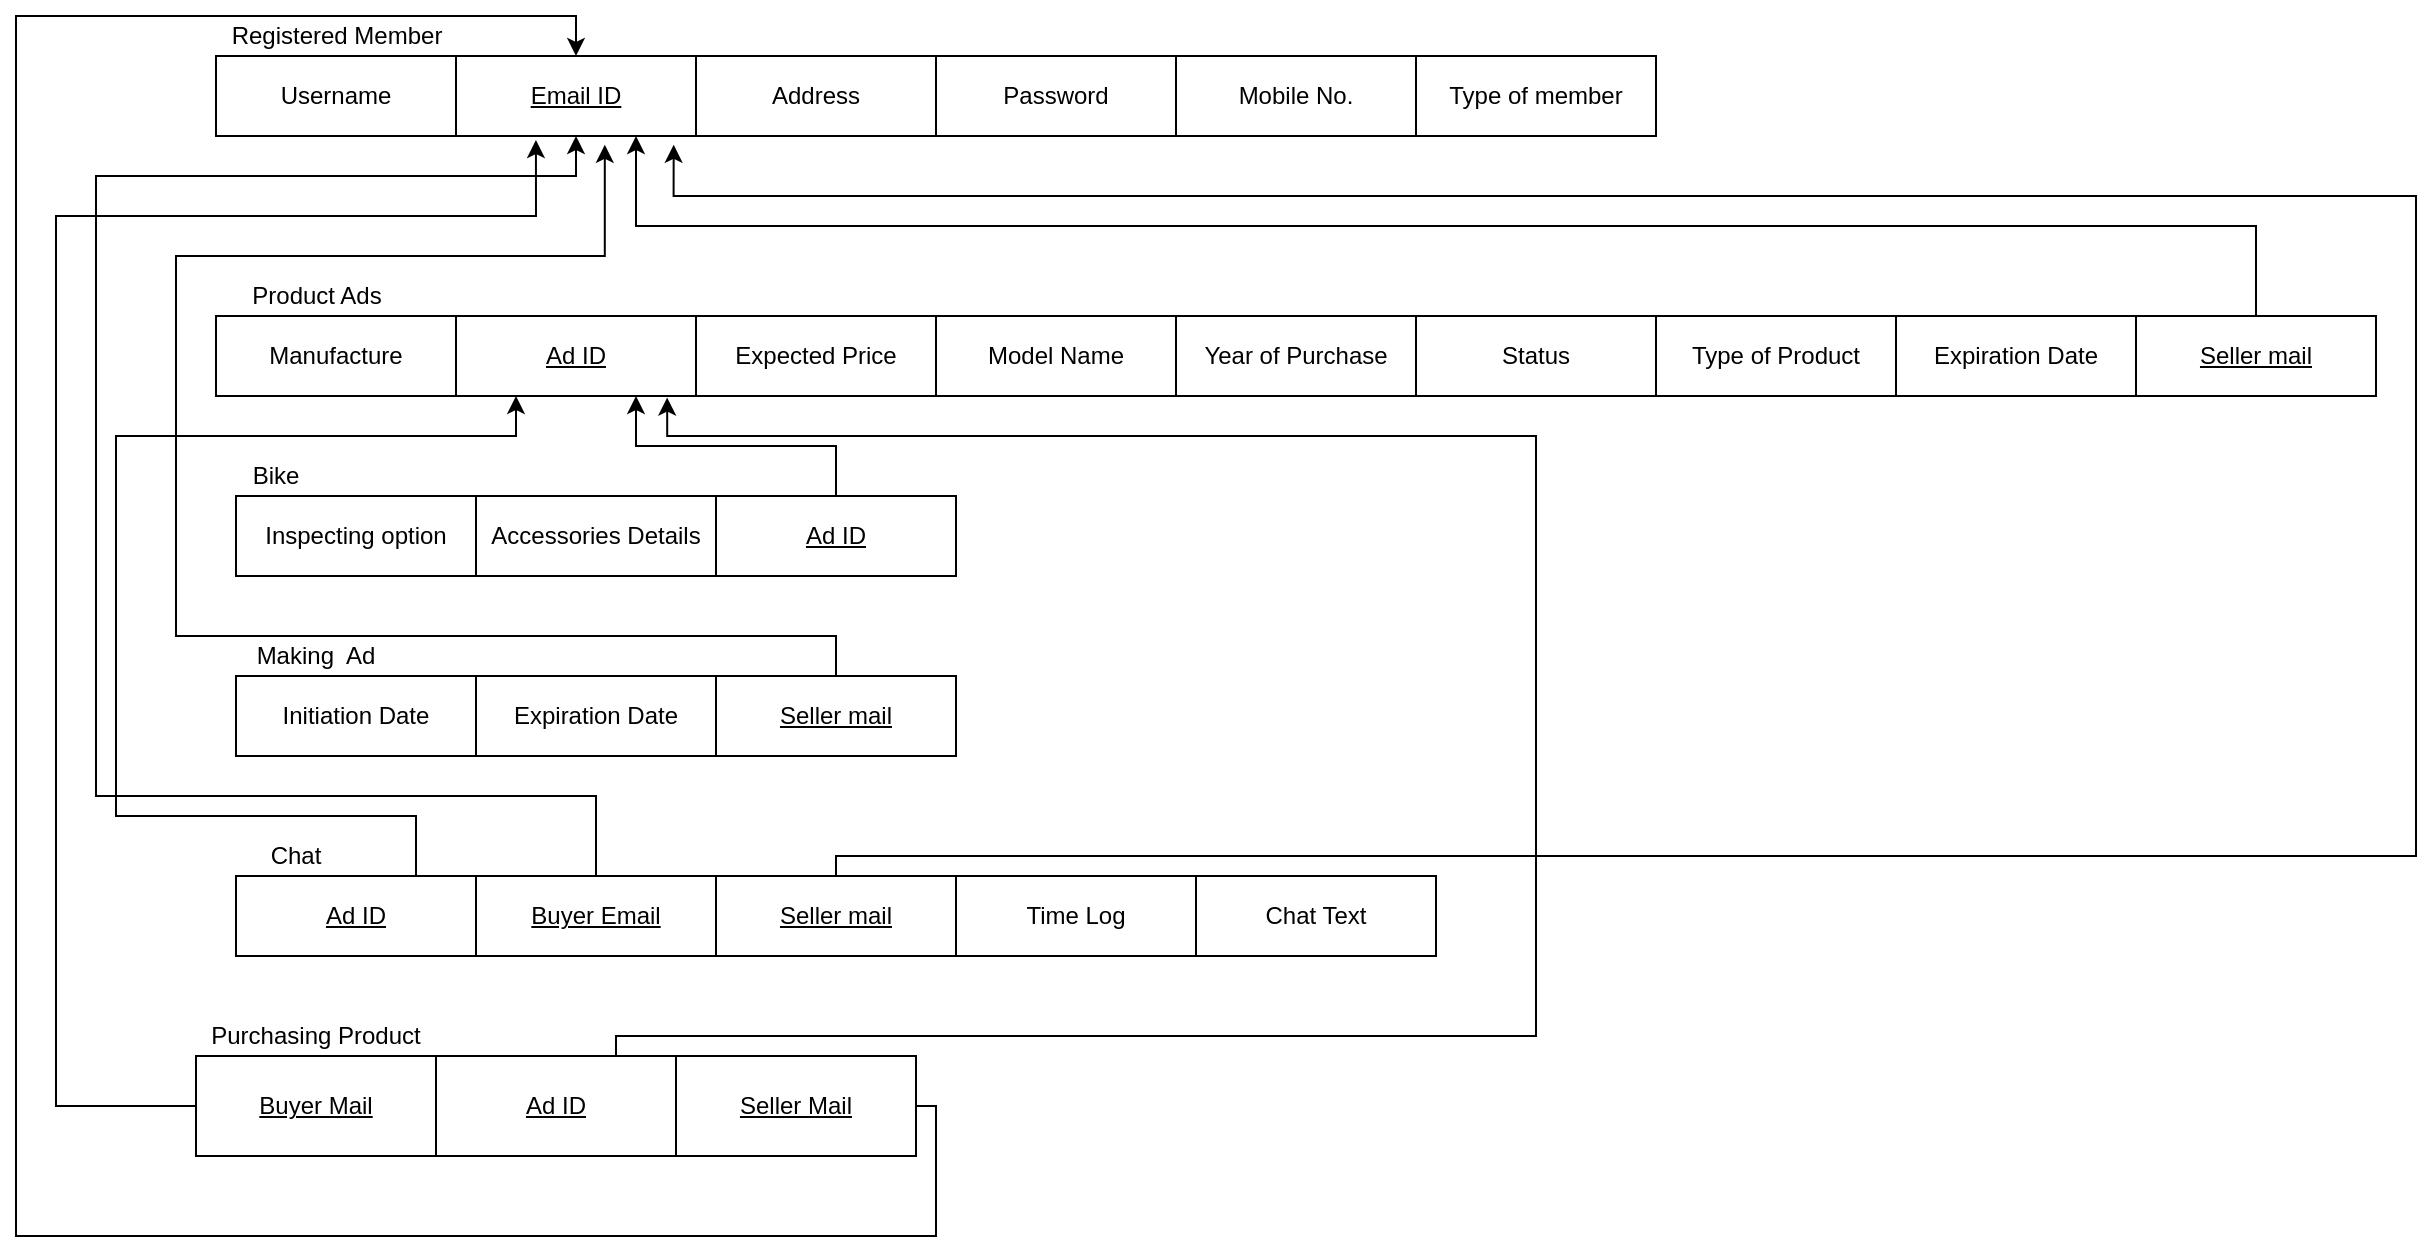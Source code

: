 <mxfile version="13.7.9" type="github">
  <diagram id="R2lEEEUBdFMjLlhIrx00" name="Page-1">
    <mxGraphModel dx="1240" dy="697" grid="1" gridSize="10" guides="1" tooltips="1" connect="1" arrows="1" fold="1" page="1" pageScale="1" pageWidth="850" pageHeight="1100" math="0" shadow="0" extFonts="Permanent Marker^https://fonts.googleapis.com/css?family=Permanent+Marker">
      <root>
        <mxCell id="0" />
        <mxCell id="1" parent="0" />
        <mxCell id="VTgU6rWMDkE47YNrMJMj-1" value="Username" style="rounded=0;whiteSpace=wrap;html=1;" parent="1" vertex="1">
          <mxGeometry x="110" y="160" width="120" height="40" as="geometry" />
        </mxCell>
        <mxCell id="VTgU6rWMDkE47YNrMJMj-2" value="&lt;u&gt;Email ID&lt;/u&gt;" style="rounded=0;whiteSpace=wrap;html=1;" parent="1" vertex="1">
          <mxGeometry x="230" y="160" width="120" height="40" as="geometry" />
        </mxCell>
        <mxCell id="VTgU6rWMDkE47YNrMJMj-3" value="Address" style="rounded=0;whiteSpace=wrap;html=1;" parent="1" vertex="1">
          <mxGeometry x="350" y="160" width="120" height="40" as="geometry" />
        </mxCell>
        <mxCell id="VTgU6rWMDkE47YNrMJMj-4" value="Password" style="rounded=0;whiteSpace=wrap;html=1;" parent="1" vertex="1">
          <mxGeometry x="470" y="160" width="120" height="40" as="geometry" />
        </mxCell>
        <mxCell id="VTgU6rWMDkE47YNrMJMj-5" value="Mobile No." style="rounded=0;whiteSpace=wrap;html=1;" parent="1" vertex="1">
          <mxGeometry x="590" y="160" width="120" height="40" as="geometry" />
        </mxCell>
        <mxCell id="VTgU6rWMDkE47YNrMJMj-6" value="Type of member" style="rounded=0;whiteSpace=wrap;html=1;" parent="1" vertex="1">
          <mxGeometry x="710" y="160" width="120" height="40" as="geometry" />
        </mxCell>
        <mxCell id="VTgU6rWMDkE47YNrMJMj-7" value="Registered Member" style="text;html=1;align=center;verticalAlign=middle;resizable=0;points=[];autosize=1;" parent="1" vertex="1">
          <mxGeometry x="110" y="140" width="120" height="20" as="geometry" />
        </mxCell>
        <mxCell id="VTgU6rWMDkE47YNrMJMj-9" value="Manufacture" style="rounded=0;whiteSpace=wrap;html=1;" parent="1" vertex="1">
          <mxGeometry x="110" y="290" width="120" height="40" as="geometry" />
        </mxCell>
        <mxCell id="VTgU6rWMDkE47YNrMJMj-10" value="&lt;u&gt;Ad ID&lt;/u&gt;" style="rounded=0;whiteSpace=wrap;html=1;" parent="1" vertex="1">
          <mxGeometry x="230" y="290" width="120" height="40" as="geometry" />
        </mxCell>
        <mxCell id="VTgU6rWMDkE47YNrMJMj-11" value="Expected Price" style="rounded=0;whiteSpace=wrap;html=1;" parent="1" vertex="1">
          <mxGeometry x="350" y="290" width="120" height="40" as="geometry" />
        </mxCell>
        <mxCell id="VTgU6rWMDkE47YNrMJMj-12" value="Model Name" style="rounded=0;whiteSpace=wrap;html=1;" parent="1" vertex="1">
          <mxGeometry x="470" y="290" width="120" height="40" as="geometry" />
        </mxCell>
        <mxCell id="VTgU6rWMDkE47YNrMJMj-13" value="Year of Purchase" style="rounded=0;whiteSpace=wrap;html=1;" parent="1" vertex="1">
          <mxGeometry x="590" y="290" width="120" height="40" as="geometry" />
        </mxCell>
        <mxCell id="VTgU6rWMDkE47YNrMJMj-14" value="Status" style="rounded=0;whiteSpace=wrap;html=1;" parent="1" vertex="1">
          <mxGeometry x="710" y="290" width="120" height="40" as="geometry" />
        </mxCell>
        <mxCell id="VTgU6rWMDkE47YNrMJMj-15" value="Product Ads" style="text;html=1;align=center;verticalAlign=middle;resizable=0;points=[];autosize=1;" parent="1" vertex="1">
          <mxGeometry x="120" y="270" width="80" height="20" as="geometry" />
        </mxCell>
        <mxCell id="VTgU6rWMDkE47YNrMJMj-16" value="Type of Product" style="rounded=0;whiteSpace=wrap;html=1;" parent="1" vertex="1">
          <mxGeometry x="830" y="290" width="120" height="40" as="geometry" />
        </mxCell>
        <mxCell id="VTgU6rWMDkE47YNrMJMj-18" value="Inspecting option" style="rounded=0;whiteSpace=wrap;html=1;" parent="1" vertex="1">
          <mxGeometry x="120" y="380" width="120" height="40" as="geometry" />
        </mxCell>
        <mxCell id="VTgU6rWMDkE47YNrMJMj-19" value="Accessories Details" style="rounded=0;whiteSpace=wrap;html=1;" parent="1" vertex="1">
          <mxGeometry x="240" y="380" width="120" height="40" as="geometry" />
        </mxCell>
        <mxCell id="VTgU6rWMDkE47YNrMJMj-20" value="Bike" style="text;html=1;strokeColor=none;fillColor=none;align=center;verticalAlign=middle;whiteSpace=wrap;rounded=0;" parent="1" vertex="1">
          <mxGeometry x="120" y="360" width="40" height="20" as="geometry" />
        </mxCell>
        <mxCell id="Xb1ADGNEyXCBVWdmreie-4" style="edgeStyle=orthogonalEdgeStyle;rounded=0;orthogonalLoop=1;jettySize=auto;html=1;exitX=0.5;exitY=0;exitDx=0;exitDy=0;entryX=0.75;entryY=1;entryDx=0;entryDy=0;" parent="1" source="VTgU6rWMDkE47YNrMJMj-21" target="VTgU6rWMDkE47YNrMJMj-10" edge="1">
          <mxGeometry relative="1" as="geometry" />
        </mxCell>
        <mxCell id="VTgU6rWMDkE47YNrMJMj-21" value="&lt;u&gt;Ad ID&lt;/u&gt;" style="rounded=0;whiteSpace=wrap;html=1;" parent="1" vertex="1">
          <mxGeometry x="360" y="380" width="120" height="40" as="geometry" />
        </mxCell>
        <mxCell id="VTgU6rWMDkE47YNrMJMj-22" value="Initiation Date" style="rounded=0;whiteSpace=wrap;html=1;" parent="1" vertex="1">
          <mxGeometry x="120" y="470" width="120" height="40" as="geometry" />
        </mxCell>
        <mxCell id="VTgU6rWMDkE47YNrMJMj-23" value="Expiration Date" style="rounded=0;whiteSpace=wrap;html=1;" parent="1" vertex="1">
          <mxGeometry x="950" y="290" width="120" height="40" as="geometry" />
        </mxCell>
        <mxCell id="VTgU6rWMDkE47YNrMJMj-24" value="Expiration Date" style="rounded=0;whiteSpace=wrap;html=1;" parent="1" vertex="1">
          <mxGeometry x="240" y="470" width="120" height="40" as="geometry" />
        </mxCell>
        <mxCell id="VTgU6rWMDkE47YNrMJMj-25" value="Making&amp;nbsp; Ad" style="text;html=1;strokeColor=none;fillColor=none;align=center;verticalAlign=middle;whiteSpace=wrap;rounded=0;" parent="1" vertex="1">
          <mxGeometry x="125" y="450" width="70" height="20" as="geometry" />
        </mxCell>
        <mxCell id="VTgU6rWMDkE47YNrMJMj-26" value="Chat Text" style="rounded=0;whiteSpace=wrap;html=1;" parent="1" vertex="1">
          <mxGeometry x="600" y="570" width="120" height="40" as="geometry" />
        </mxCell>
        <mxCell id="Xb1ADGNEyXCBVWdmreie-3" style="edgeStyle=orthogonalEdgeStyle;rounded=0;orthogonalLoop=1;jettySize=auto;html=1;exitX=0.75;exitY=0;exitDx=0;exitDy=0;entryX=0.25;entryY=1;entryDx=0;entryDy=0;" parent="1" source="VTgU6rWMDkE47YNrMJMj-27" target="VTgU6rWMDkE47YNrMJMj-10" edge="1">
          <mxGeometry relative="1" as="geometry">
            <Array as="points">
              <mxPoint x="210" y="540" />
              <mxPoint x="60" y="540" />
              <mxPoint x="60" y="350" />
              <mxPoint x="260" y="350" />
            </Array>
          </mxGeometry>
        </mxCell>
        <mxCell id="VTgU6rWMDkE47YNrMJMj-27" value="&lt;u&gt;Ad ID&lt;/u&gt;" style="rounded=0;whiteSpace=wrap;html=1;" parent="1" vertex="1">
          <mxGeometry x="120" y="570" width="120" height="40" as="geometry" />
        </mxCell>
        <mxCell id="Xb1ADGNEyXCBVWdmreie-1" style="edgeStyle=orthogonalEdgeStyle;rounded=0;orthogonalLoop=1;jettySize=auto;html=1;exitX=0.5;exitY=0;exitDx=0;exitDy=0;entryX=0.5;entryY=1;entryDx=0;entryDy=0;" parent="1" source="VTgU6rWMDkE47YNrMJMj-28" target="VTgU6rWMDkE47YNrMJMj-2" edge="1">
          <mxGeometry relative="1" as="geometry">
            <Array as="points">
              <mxPoint x="300" y="530" />
              <mxPoint x="50" y="530" />
              <mxPoint x="50" y="220" />
              <mxPoint x="290" y="220" />
            </Array>
          </mxGeometry>
        </mxCell>
        <mxCell id="VTgU6rWMDkE47YNrMJMj-28" value="&lt;u&gt;Buyer Email&lt;/u&gt;" style="rounded=0;whiteSpace=wrap;html=1;" parent="1" vertex="1">
          <mxGeometry x="240" y="570" width="120" height="40" as="geometry" />
        </mxCell>
        <mxCell id="VTgU6rWMDkE47YNrMJMj-30" value="Time Log" style="rounded=0;whiteSpace=wrap;html=1;" parent="1" vertex="1">
          <mxGeometry x="480" y="570" width="120" height="40" as="geometry" />
        </mxCell>
        <mxCell id="VTgU6rWMDkE47YNrMJMj-31" value="Chat" style="text;html=1;strokeColor=none;fillColor=none;align=center;verticalAlign=middle;whiteSpace=wrap;rounded=0;" parent="1" vertex="1">
          <mxGeometry x="130" y="550" width="40" height="20" as="geometry" />
        </mxCell>
        <mxCell id="Xb1ADGNEyXCBVWdmreie-13" style="edgeStyle=orthogonalEdgeStyle;rounded=0;orthogonalLoop=1;jettySize=auto;html=1;exitX=0;exitY=0.5;exitDx=0;exitDy=0;entryX=0.333;entryY=1.05;entryDx=0;entryDy=0;entryPerimeter=0;" parent="1" source="Xb1ADGNEyXCBVWdmreie-7" target="VTgU6rWMDkE47YNrMJMj-2" edge="1">
          <mxGeometry relative="1" as="geometry">
            <Array as="points">
              <mxPoint x="30" y="685" />
              <mxPoint x="30" y="240" />
              <mxPoint x="270" y="240" />
            </Array>
          </mxGeometry>
        </mxCell>
        <mxCell id="Xb1ADGNEyXCBVWdmreie-7" value="&lt;u&gt;Buyer Mail&lt;/u&gt;" style="rounded=0;whiteSpace=wrap;html=1;" parent="1" vertex="1">
          <mxGeometry x="100" y="660" width="120" height="50" as="geometry" />
        </mxCell>
        <mxCell id="Xb1ADGNEyXCBVWdmreie-15" style="edgeStyle=orthogonalEdgeStyle;rounded=0;orthogonalLoop=1;jettySize=auto;html=1;exitX=0.75;exitY=0;exitDx=0;exitDy=0;entryX=0.88;entryY=1.02;entryDx=0;entryDy=0;entryPerimeter=0;" parent="1" source="Xb1ADGNEyXCBVWdmreie-8" target="VTgU6rWMDkE47YNrMJMj-10" edge="1">
          <mxGeometry relative="1" as="geometry">
            <Array as="points">
              <mxPoint x="310" y="650" />
              <mxPoint x="770" y="650" />
              <mxPoint x="770" y="350" />
              <mxPoint x="336" y="350" />
            </Array>
          </mxGeometry>
        </mxCell>
        <mxCell id="Xb1ADGNEyXCBVWdmreie-8" value="&lt;u&gt;Ad ID&lt;/u&gt;" style="rounded=0;whiteSpace=wrap;html=1;" parent="1" vertex="1">
          <mxGeometry x="220" y="660" width="120" height="50" as="geometry" />
        </mxCell>
        <mxCell id="Xb1ADGNEyXCBVWdmreie-10" value="Purchasing Product" style="text;html=1;strokeColor=none;fillColor=none;align=center;verticalAlign=middle;whiteSpace=wrap;rounded=0;" parent="1" vertex="1">
          <mxGeometry x="100" y="640" width="120" height="20" as="geometry" />
        </mxCell>
        <mxCell id="Xb1ADGNEyXCBVWdmreie-24" style="edgeStyle=orthogonalEdgeStyle;rounded=0;orthogonalLoop=1;jettySize=auto;html=1;exitX=0.5;exitY=0;exitDx=0;exitDy=0;entryX=0.75;entryY=1;entryDx=0;entryDy=0;" parent="1" source="Xb1ADGNEyXCBVWdmreie-23" target="VTgU6rWMDkE47YNrMJMj-2" edge="1">
          <mxGeometry relative="1" as="geometry" />
        </mxCell>
        <mxCell id="Xb1ADGNEyXCBVWdmreie-23" value="&lt;u&gt;Seller mail&lt;/u&gt;" style="rounded=0;whiteSpace=wrap;html=1;" parent="1" vertex="1">
          <mxGeometry x="1070" y="290" width="120" height="40" as="geometry" />
        </mxCell>
        <mxCell id="Xb1ADGNEyXCBVWdmreie-26" style="edgeStyle=orthogonalEdgeStyle;rounded=0;orthogonalLoop=1;jettySize=auto;html=1;exitX=0.5;exitY=0;exitDx=0;exitDy=0;entryX=0.62;entryY=1.11;entryDx=0;entryDy=0;entryPerimeter=0;" parent="1" source="Xb1ADGNEyXCBVWdmreie-25" target="VTgU6rWMDkE47YNrMJMj-2" edge="1">
          <mxGeometry relative="1" as="geometry">
            <Array as="points">
              <mxPoint x="420" y="450" />
              <mxPoint x="90" y="450" />
              <mxPoint x="90" y="260" />
              <mxPoint x="304" y="260" />
            </Array>
          </mxGeometry>
        </mxCell>
        <mxCell id="Xb1ADGNEyXCBVWdmreie-25" value="&lt;u&gt;Seller mail&lt;/u&gt;" style="rounded=0;whiteSpace=wrap;html=1;" parent="1" vertex="1">
          <mxGeometry x="360" y="470" width="120" height="40" as="geometry" />
        </mxCell>
        <mxCell id="Xb1ADGNEyXCBVWdmreie-28" style="edgeStyle=orthogonalEdgeStyle;rounded=0;orthogonalLoop=1;jettySize=auto;html=1;exitX=0.5;exitY=0;exitDx=0;exitDy=0;entryX=0.907;entryY=1.11;entryDx=0;entryDy=0;entryPerimeter=0;" parent="1" source="Xb1ADGNEyXCBVWdmreie-27" target="VTgU6rWMDkE47YNrMJMj-2" edge="1">
          <mxGeometry relative="1" as="geometry">
            <Array as="points">
              <mxPoint x="420" y="560" />
              <mxPoint x="1210" y="560" />
              <mxPoint x="1210" y="230" />
              <mxPoint x="339" y="230" />
            </Array>
          </mxGeometry>
        </mxCell>
        <mxCell id="Xb1ADGNEyXCBVWdmreie-27" value="&lt;u&gt;Seller mail&lt;/u&gt;" style="rounded=0;whiteSpace=wrap;html=1;" parent="1" vertex="1">
          <mxGeometry x="360" y="570" width="120" height="40" as="geometry" />
        </mxCell>
        <mxCell id="o99lW60k8N9liMgK6g15-4" style="edgeStyle=orthogonalEdgeStyle;rounded=0;orthogonalLoop=1;jettySize=auto;html=1;exitX=1;exitY=0.5;exitDx=0;exitDy=0;entryX=0.5;entryY=0;entryDx=0;entryDy=0;" edge="1" parent="1" source="o99lW60k8N9liMgK6g15-1" target="VTgU6rWMDkE47YNrMJMj-2">
          <mxGeometry relative="1" as="geometry">
            <Array as="points">
              <mxPoint x="470" y="685" />
              <mxPoint x="470" y="750" />
              <mxPoint x="10" y="750" />
              <mxPoint x="10" y="140" />
              <mxPoint x="290" y="140" />
            </Array>
          </mxGeometry>
        </mxCell>
        <mxCell id="o99lW60k8N9liMgK6g15-1" value="&lt;u&gt;Seller Mail&lt;/u&gt;" style="rounded=0;whiteSpace=wrap;html=1;" vertex="1" parent="1">
          <mxGeometry x="340" y="660" width="120" height="50" as="geometry" />
        </mxCell>
      </root>
    </mxGraphModel>
  </diagram>
</mxfile>

